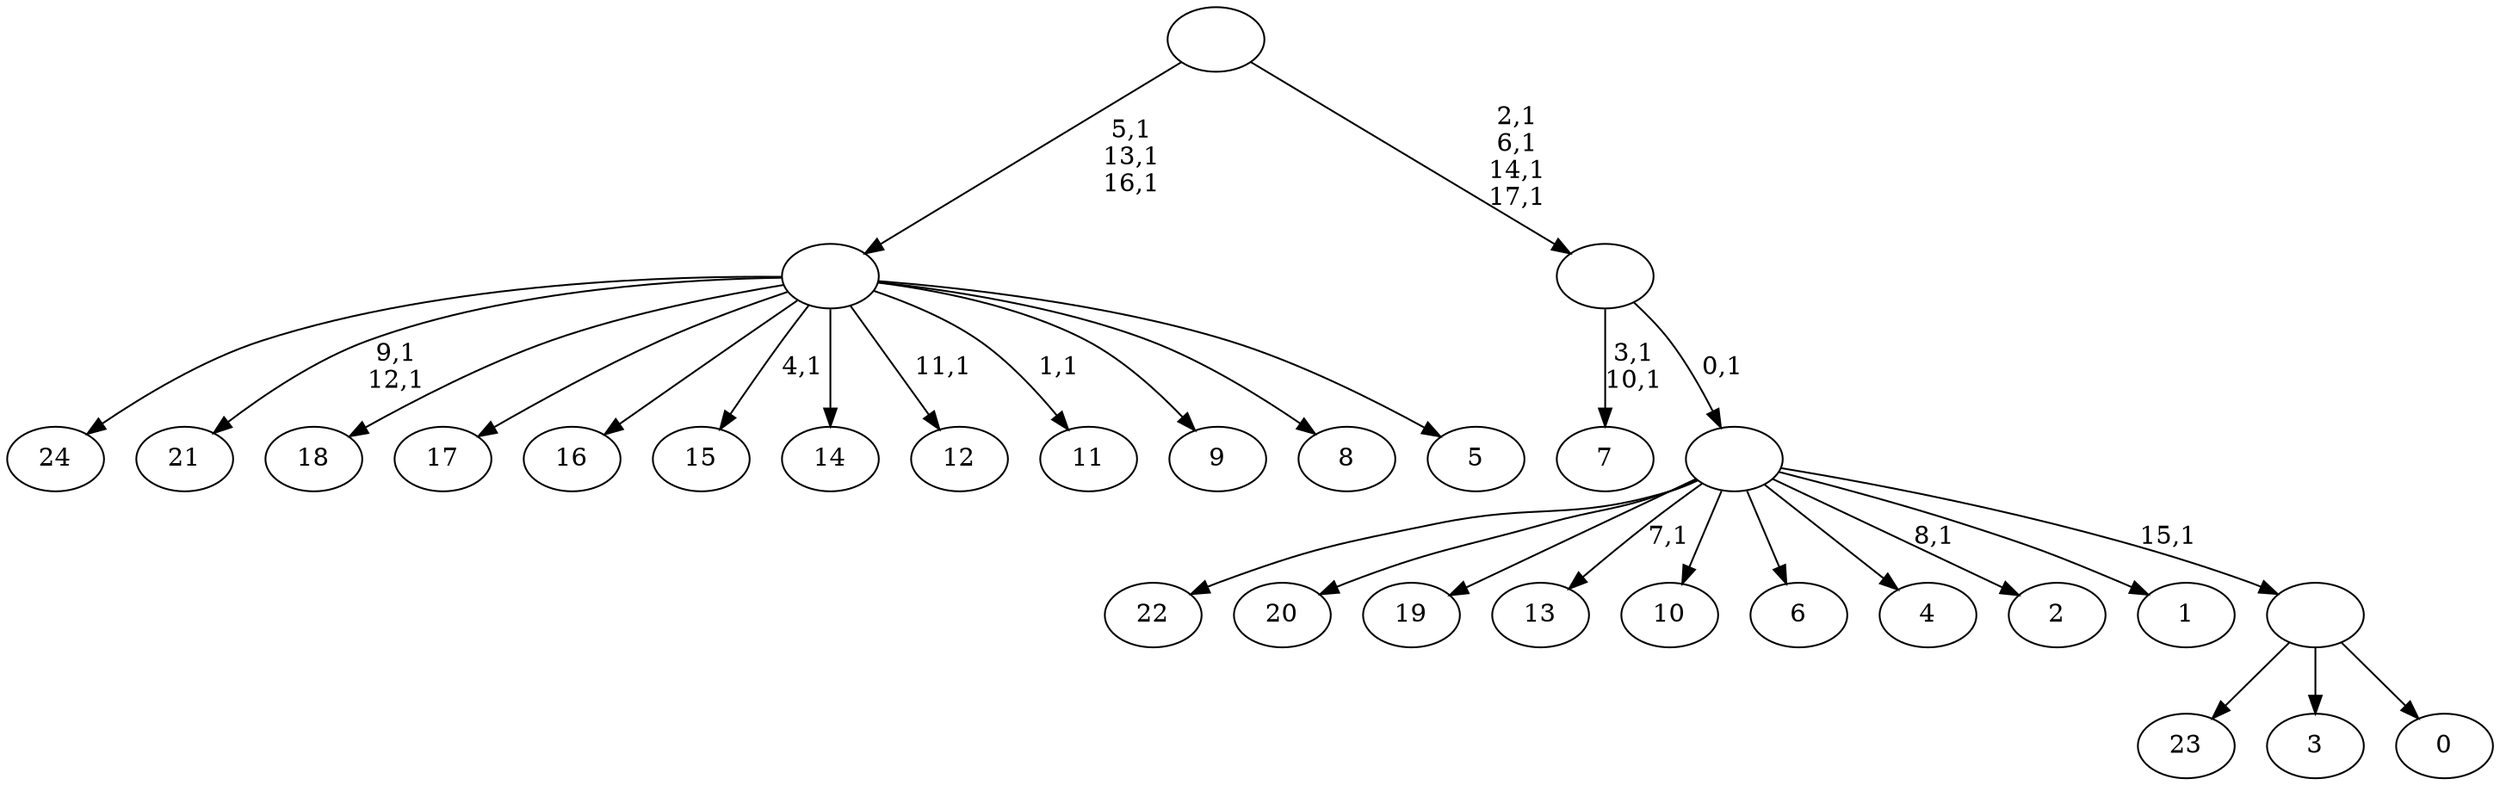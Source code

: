 digraph T {
	43 [label="24"]
	42 [label="23"]
	41 [label="22"]
	40 [label="21"]
	37 [label="20"]
	36 [label="19"]
	35 [label="18"]
	34 [label="17"]
	33 [label="16"]
	32 [label="15"]
	30 [label="14"]
	29 [label="13"]
	27 [label="12"]
	25 [label="11"]
	23 [label="10"]
	22 [label="9"]
	21 [label="8"]
	20 [label="7"]
	17 [label="6"]
	16 [label="5"]
	15 [label=""]
	12 [label="4"]
	11 [label="3"]
	10 [label="2"]
	8 [label="1"]
	7 [label="0"]
	6 [label=""]
	5 [label=""]
	4 [label=""]
	0 [label=""]
	15 -> 25 [label="1,1"]
	15 -> 27 [label="11,1"]
	15 -> 32 [label="4,1"]
	15 -> 40 [label="9,1\n12,1"]
	15 -> 43 [label=""]
	15 -> 35 [label=""]
	15 -> 34 [label=""]
	15 -> 33 [label=""]
	15 -> 30 [label=""]
	15 -> 22 [label=""]
	15 -> 21 [label=""]
	15 -> 16 [label=""]
	6 -> 42 [label=""]
	6 -> 11 [label=""]
	6 -> 7 [label=""]
	5 -> 10 [label="8,1"]
	5 -> 29 [label="7,1"]
	5 -> 41 [label=""]
	5 -> 37 [label=""]
	5 -> 36 [label=""]
	5 -> 23 [label=""]
	5 -> 17 [label=""]
	5 -> 12 [label=""]
	5 -> 8 [label=""]
	5 -> 6 [label="15,1"]
	4 -> 20 [label="3,1\n10,1"]
	4 -> 5 [label="0,1"]
	0 -> 4 [label="2,1\n6,1\n14,1\n17,1"]
	0 -> 15 [label="5,1\n13,1\n16,1"]
}
